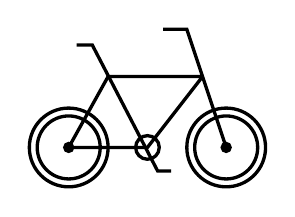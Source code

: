 \begin{tikzpicture}
    % Coordinates
    \coordinate (A) at (2.5,0.5);
    \coordinate (B) at (2.2,1.4);
    \coordinate (C) at (1.5,0.5);
    \coordinate (D) at (0.5,0.5);
    \coordinate (E) at (1.0,1.4);
    \coordinate (F) at (2,2);
    \coordinate (G) at (1.7,2);

    % \tikz \draw[thick,rounded corners=8pt]
    %   (0,0) -- (0,2) -- (1,3.25) -- (2,2) -- (2,0) -- (0,2) -- (2,2) -- (0,0) -- (2,0);
    
    \draw[very thick,rounded corners=0pt]
      (A) -- (B) -- (C) -- (D) -- (E) -- (B) -- (F) -- (G);

    \draw[very thick] (A) circle (0.5);
    \draw[very thick] (D) circle (0.5);
    \draw[very thick] (A) circle (0.4);
    \draw[very thick] (D) circle (0.4);
    \filldraw [very thick] (A) circle (0.05);
    \filldraw [very thick] (D) circle (0.05);
    \draw[very thick] (C) circle (0.15);

    \coordinate (H) at (1.8,0.2);
    \coordinate (I) at (1.63,0.2);
    \coordinate (J) at (0.8,1.8);
    \coordinate (K) at (0.6,1.8);
    
    \draw[very thick,rounded corners=0pt]
      (H) -- (I) -- (J) -- (K);

\end{tikzpicture}
